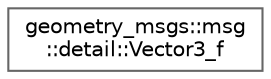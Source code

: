 digraph "类继承关系图"
{
 // INTERACTIVE_SVG=YES
 // LATEX_PDF_SIZE
  bgcolor="transparent";
  edge [fontname=Helvetica,fontsize=10,labelfontname=Helvetica,labelfontsize=10];
  node [fontname=Helvetica,fontsize=10,shape=box,height=0.2,width=0.4];
  rankdir="LR";
  Node0 [id="Node000000",label="geometry_msgs::msg\l::detail::Vector3_f",height=0.2,width=0.4,color="grey40", fillcolor="white", style="filled",URL="$db/dd4/structgeometry__msgs_1_1msg_1_1detail_1_1Vector3__f.html",tooltip=" "];
}
